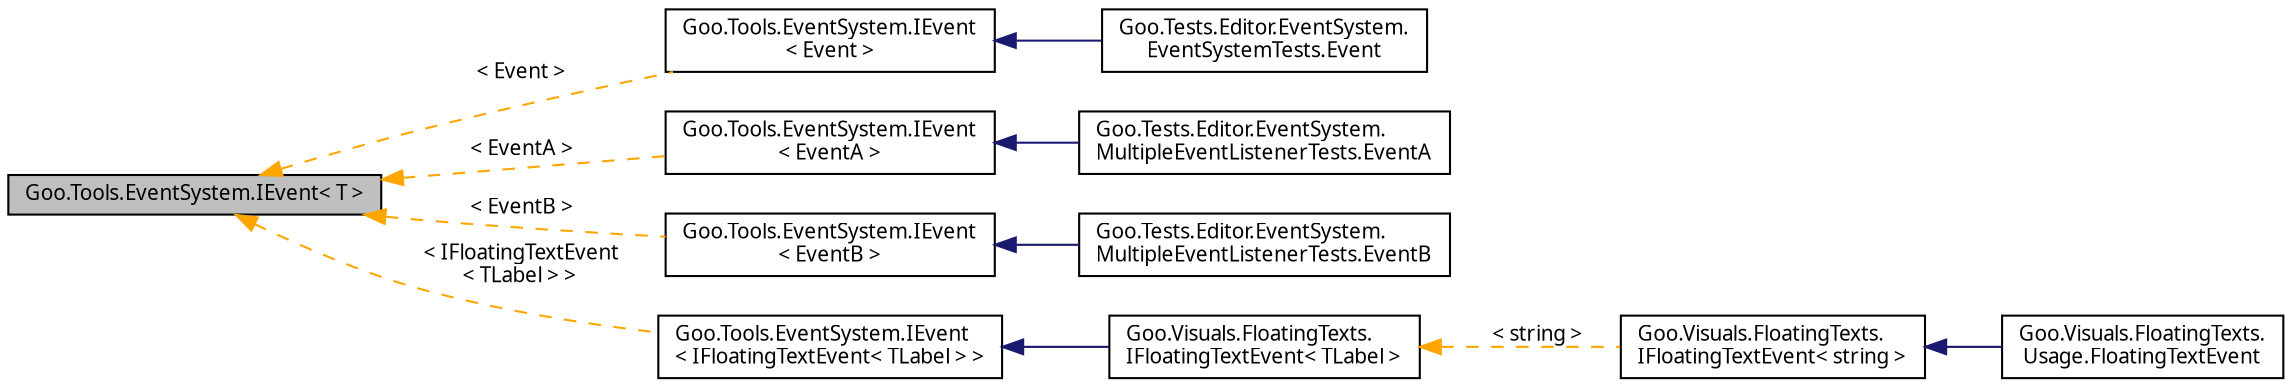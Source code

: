 digraph "Goo.Tools.EventSystem.IEvent&lt; T &gt;"
{
 // LATEX_PDF_SIZE
  edge [fontname="Calibrii",fontsize="10",labelfontname="Calibrii",labelfontsize="10"];
  node [fontname="Calibrii",fontsize="10",shape=record];
  rankdir="LR";
  Node1 [label="Goo.Tools.EventSystem.IEvent\< T \>",height=0.2,width=0.4,color="black", fillcolor="grey75", style="filled", fontcolor="black",tooltip=" "];
  Node1 -> Node2 [dir="back",color="orange",fontsize="10",style="dashed",label=" \< Event \>" ,fontname="Calibrii"];
  Node2 [label="Goo.Tools.EventSystem.IEvent\l\< Event \>",height=0.2,width=0.4,color="black", fillcolor="white", style="filled",URL="$da/df2/interfaceGoo_1_1Tools_1_1EventSystem_1_1IEvent.html",tooltip=" "];
  Node2 -> Node3 [dir="back",color="midnightblue",fontsize="10",style="solid",fontname="Calibrii"];
  Node3 [label="Goo.Tests.Editor.EventSystem.\lEventSystemTests.Event",height=0.2,width=0.4,color="black", fillcolor="white", style="filled",URL="$d0/d5b/classGoo_1_1Tests_1_1Editor_1_1EventSystem_1_1EventSystemTests_1_1Event.html",tooltip=" "];
  Node1 -> Node4 [dir="back",color="orange",fontsize="10",style="dashed",label=" \< EventA \>" ,fontname="Calibrii"];
  Node4 [label="Goo.Tools.EventSystem.IEvent\l\< EventA \>",height=0.2,width=0.4,color="black", fillcolor="white", style="filled",URL="$da/df2/interfaceGoo_1_1Tools_1_1EventSystem_1_1IEvent.html",tooltip=" "];
  Node4 -> Node5 [dir="back",color="midnightblue",fontsize="10",style="solid",fontname="Calibrii"];
  Node5 [label="Goo.Tests.Editor.EventSystem.\lMultipleEventListenerTests.EventA",height=0.2,width=0.4,color="black", fillcolor="white", style="filled",URL="$d4/db9/classGoo_1_1Tests_1_1Editor_1_1EventSystem_1_1MultipleEventListenerTests_1_1EventA.html",tooltip=" "];
  Node1 -> Node6 [dir="back",color="orange",fontsize="10",style="dashed",label=" \< EventB \>" ,fontname="Calibrii"];
  Node6 [label="Goo.Tools.EventSystem.IEvent\l\< EventB \>",height=0.2,width=0.4,color="black", fillcolor="white", style="filled",URL="$da/df2/interfaceGoo_1_1Tools_1_1EventSystem_1_1IEvent.html",tooltip=" "];
  Node6 -> Node7 [dir="back",color="midnightblue",fontsize="10",style="solid",fontname="Calibrii"];
  Node7 [label="Goo.Tests.Editor.EventSystem.\lMultipleEventListenerTests.EventB",height=0.2,width=0.4,color="black", fillcolor="white", style="filled",URL="$d8/d4c/classGoo_1_1Tests_1_1Editor_1_1EventSystem_1_1MultipleEventListenerTests_1_1EventB.html",tooltip=" "];
  Node1 -> Node8 [dir="back",color="orange",fontsize="10",style="dashed",label=" \< IFloatingTextEvent\l\< TLabel \> \>" ,fontname="Calibrii"];
  Node8 [label="Goo.Tools.EventSystem.IEvent\l\< IFloatingTextEvent\< TLabel \> \>",height=0.2,width=0.4,color="black", fillcolor="white", style="filled",URL="$da/df2/interfaceGoo_1_1Tools_1_1EventSystem_1_1IEvent.html",tooltip=" "];
  Node8 -> Node9 [dir="back",color="midnightblue",fontsize="10",style="solid",fontname="Calibrii"];
  Node9 [label="Goo.Visuals.FloatingTexts.\lIFloatingTextEvent\< TLabel \>",height=0.2,width=0.4,color="black", fillcolor="white", style="filled",URL="$d5/d47/interfaceGoo_1_1Visuals_1_1FloatingTexts_1_1IFloatingTextEvent.html",tooltip=" "];
  Node9 -> Node10 [dir="back",color="orange",fontsize="10",style="dashed",label=" \< string \>" ,fontname="Calibrii"];
  Node10 [label="Goo.Visuals.FloatingTexts.\lIFloatingTextEvent\< string \>",height=0.2,width=0.4,color="black", fillcolor="white", style="filled",URL="$d5/d47/interfaceGoo_1_1Visuals_1_1FloatingTexts_1_1IFloatingTextEvent.html",tooltip=" "];
  Node10 -> Node11 [dir="back",color="midnightblue",fontsize="10",style="solid",fontname="Calibrii"];
  Node11 [label="Goo.Visuals.FloatingTexts.\lUsage.FloatingTextEvent",height=0.2,width=0.4,color="black", fillcolor="white", style="filled",URL="$df/dbd/structGoo_1_1Visuals_1_1FloatingTexts_1_1Usage_1_1FloatingTextEvent.html",tooltip=" "];
}
